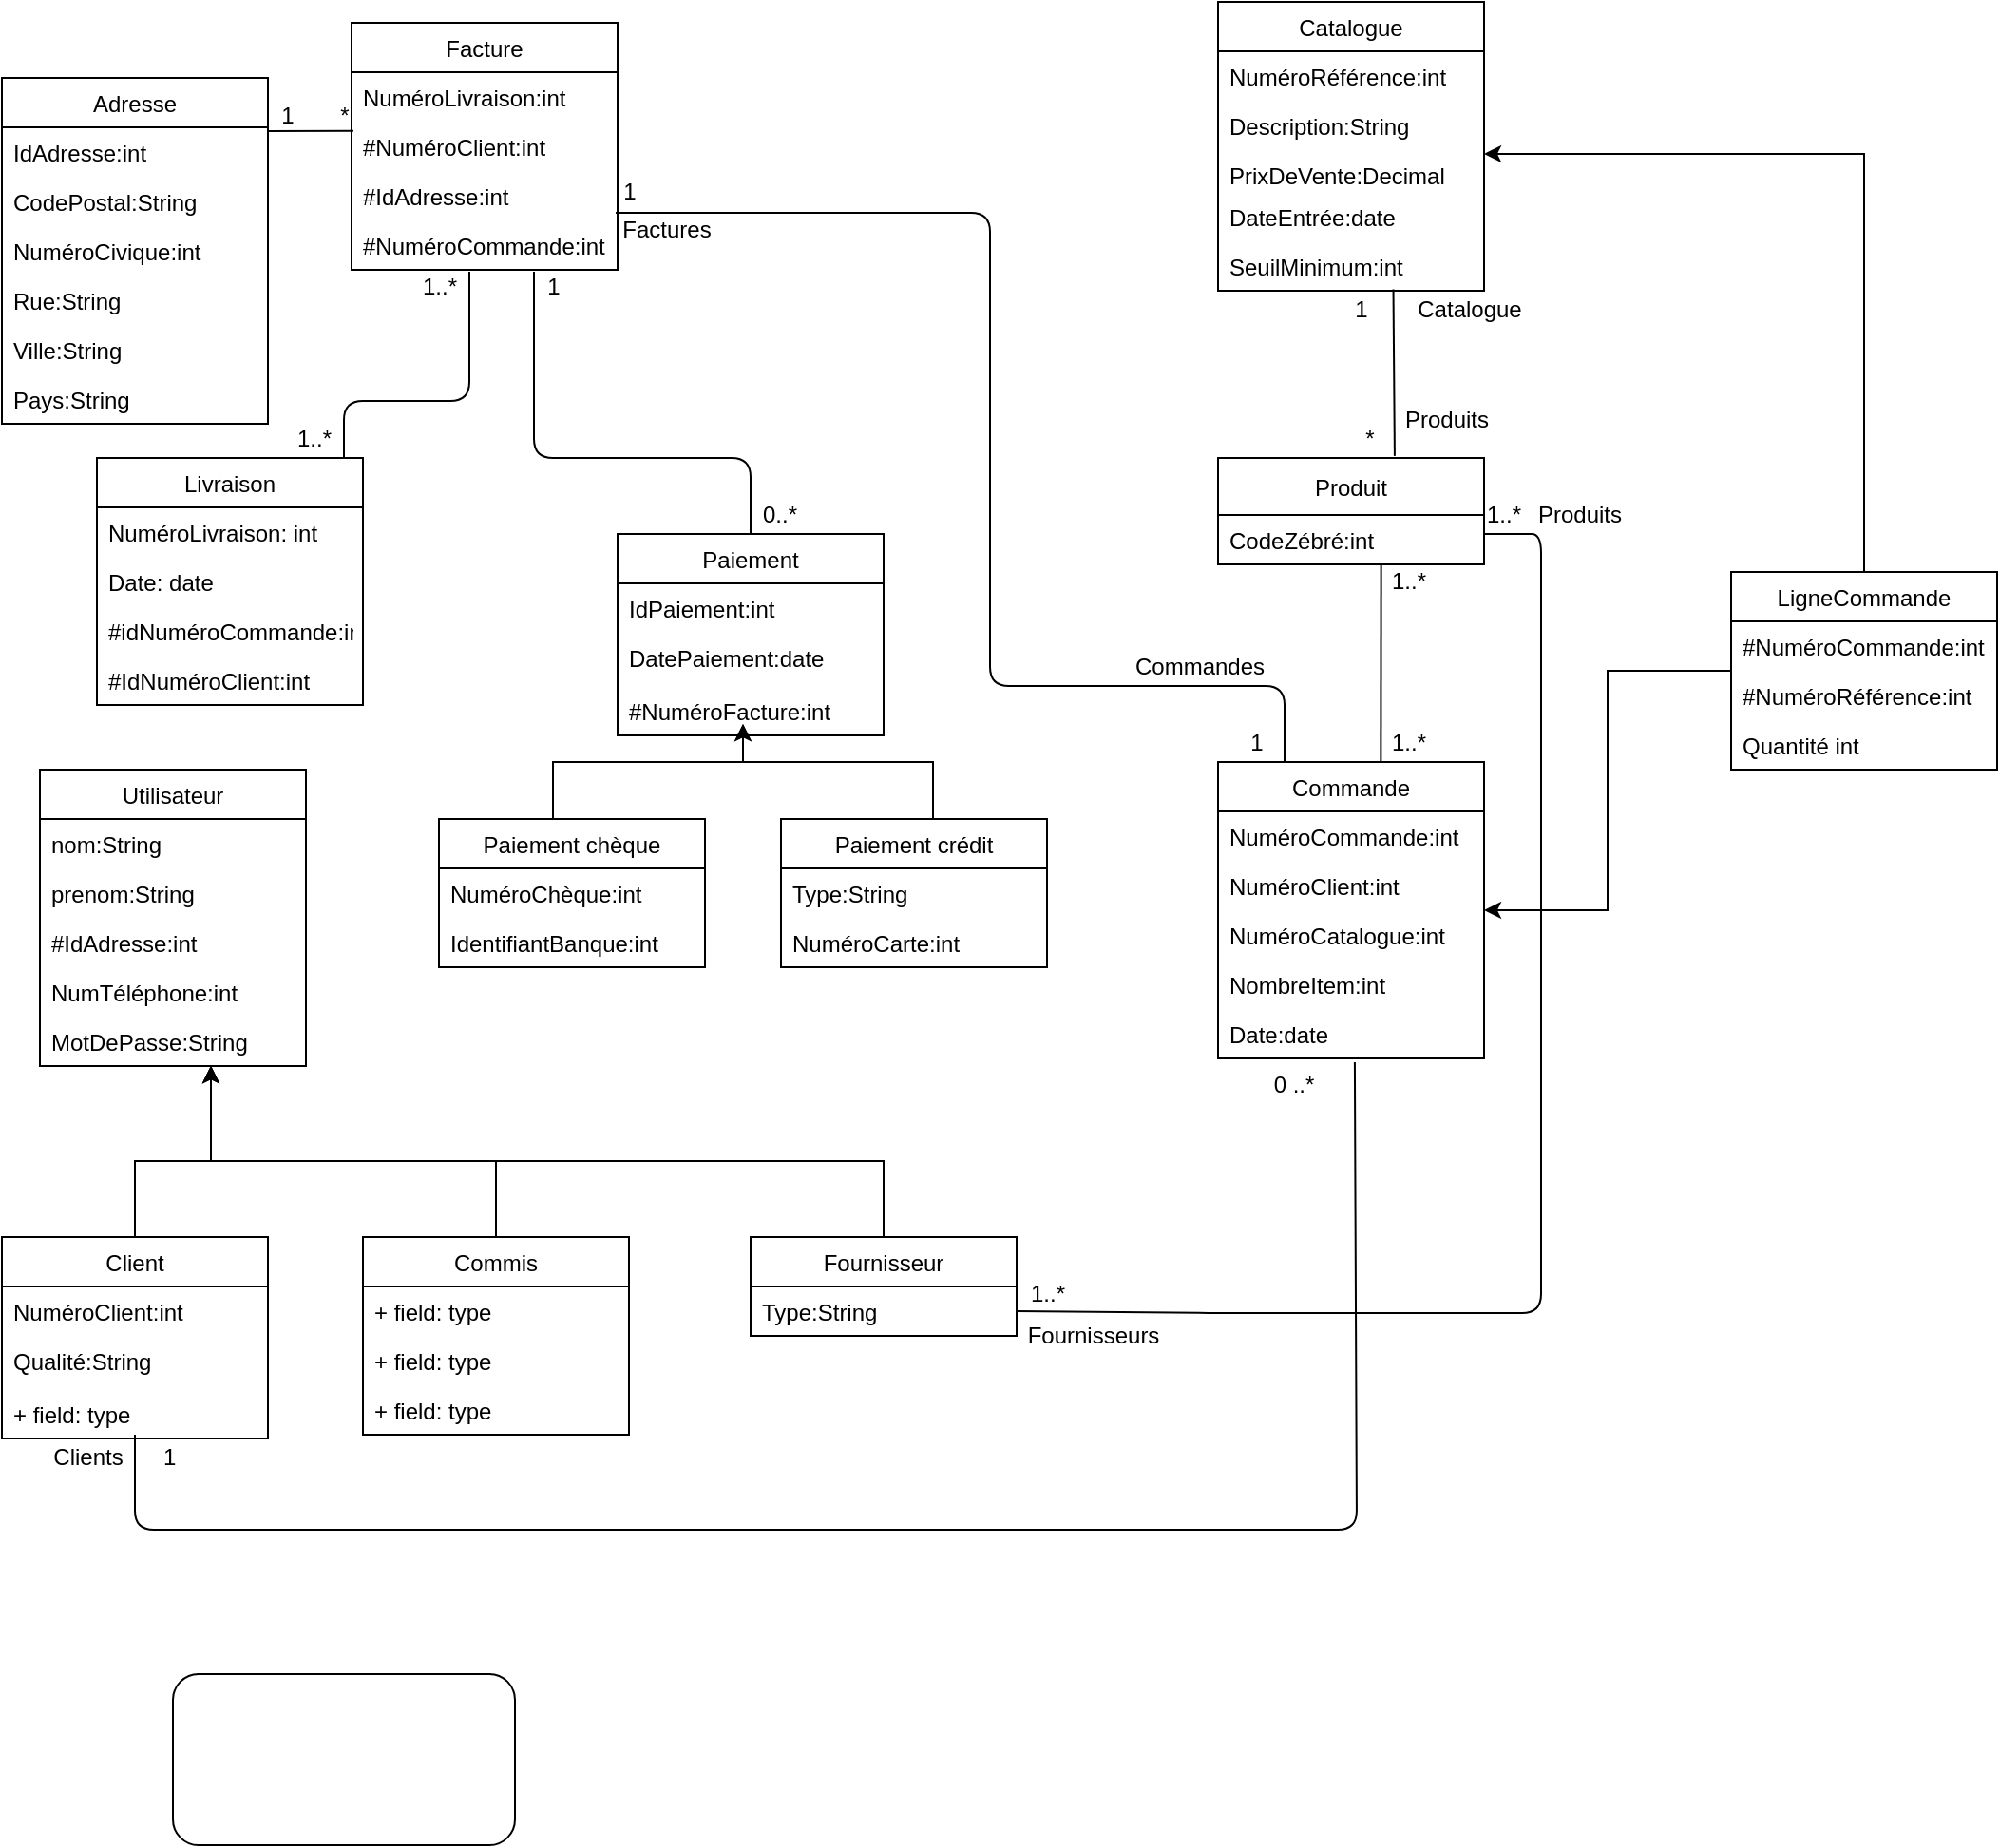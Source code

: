 <mxfile version="13.8.0" type="github">
  <diagram id="LghMKdmrHBqI3N-OzH8k" name="Page-1">
    <mxGraphModel dx="865" dy="1567" grid="1" gridSize="10" guides="1" tooltips="1" connect="1" arrows="1" fold="1" page="1" pageScale="1" pageWidth="827" pageHeight="1169" math="0" shadow="0">
      <root>
        <mxCell id="0" />
        <mxCell id="1" parent="0" />
        <mxCell id="ofwU16_Ynwj9aSMwzhrP-48" style="edgeStyle=orthogonalEdgeStyle;rounded=0;orthogonalLoop=1;jettySize=auto;html=1;" parent="1" source="ofwU16_Ynwj9aSMwzhrP-7" edge="1">
          <mxGeometry relative="1" as="geometry">
            <mxPoint x="130" y="400" as="targetPoint" />
            <Array as="points">
              <mxPoint x="90" y="450" />
              <mxPoint x="130" y="450" />
            </Array>
          </mxGeometry>
        </mxCell>
        <mxCell id="ofwU16_Ynwj9aSMwzhrP-7" value="Client" style="swimlane;fontStyle=0;childLayout=stackLayout;horizontal=1;startSize=26;fillColor=none;horizontalStack=0;resizeParent=1;resizeParentMax=0;resizeLast=0;collapsible=1;marginBottom=0;" parent="1" vertex="1">
          <mxGeometry x="20" y="490" width="140" height="106" as="geometry" />
        </mxCell>
        <mxCell id="ofwU16_Ynwj9aSMwzhrP-8" value="NuméroClient:int" style="text;strokeColor=none;fillColor=none;align=left;verticalAlign=top;spacingLeft=4;spacingRight=4;overflow=hidden;rotatable=0;points=[[0,0.5],[1,0.5]];portConstraint=eastwest;" parent="ofwU16_Ynwj9aSMwzhrP-7" vertex="1">
          <mxGeometry y="26" width="140" height="26" as="geometry" />
        </mxCell>
        <mxCell id="ofwU16_Ynwj9aSMwzhrP-9" value="Qualité:String" style="text;strokeColor=none;fillColor=none;align=left;verticalAlign=top;spacingLeft=4;spacingRight=4;overflow=hidden;rotatable=0;points=[[0,0.5],[1,0.5]];portConstraint=eastwest;" parent="ofwU16_Ynwj9aSMwzhrP-7" vertex="1">
          <mxGeometry y="52" width="140" height="28" as="geometry" />
        </mxCell>
        <mxCell id="ofwU16_Ynwj9aSMwzhrP-10" value="+ field: type" style="text;strokeColor=none;fillColor=none;align=left;verticalAlign=top;spacingLeft=4;spacingRight=4;overflow=hidden;rotatable=0;points=[[0,0.5],[1,0.5]];portConstraint=eastwest;" parent="ofwU16_Ynwj9aSMwzhrP-7" vertex="1">
          <mxGeometry y="80" width="140" height="26" as="geometry" />
        </mxCell>
        <mxCell id="ofwU16_Ynwj9aSMwzhrP-49" style="edgeStyle=orthogonalEdgeStyle;rounded=0;orthogonalLoop=1;jettySize=auto;html=1;" parent="1" edge="1">
          <mxGeometry relative="1" as="geometry">
            <mxPoint x="130" y="400" as="targetPoint" />
            <mxPoint x="300" y="450" as="sourcePoint" />
            <Array as="points">
              <mxPoint x="300" y="450" />
              <mxPoint x="130" y="450" />
            </Array>
          </mxGeometry>
        </mxCell>
        <mxCell id="ofwU16_Ynwj9aSMwzhrP-50" style="edgeStyle=orthogonalEdgeStyle;rounded=0;orthogonalLoop=1;jettySize=auto;html=1;" parent="1" source="ofwU16_Ynwj9aSMwzhrP-44" edge="1">
          <mxGeometry relative="1" as="geometry">
            <mxPoint x="130" y="400" as="targetPoint" />
            <Array as="points">
              <mxPoint x="484" y="450" />
              <mxPoint x="130" y="450" />
            </Array>
          </mxGeometry>
        </mxCell>
        <mxCell id="ofwU16_Ynwj9aSMwzhrP-15" value="Commande" style="swimlane;fontStyle=0;childLayout=stackLayout;horizontal=1;startSize=26;fillColor=none;horizontalStack=0;resizeParent=1;resizeParentMax=0;resizeLast=0;collapsible=1;marginBottom=0;" parent="1" vertex="1">
          <mxGeometry x="660" y="240" width="140" height="156" as="geometry">
            <mxRectangle x="660" y="240" width="90" height="26" as="alternateBounds" />
          </mxGeometry>
        </mxCell>
        <mxCell id="ofwU16_Ynwj9aSMwzhrP-17" value="NuméroCommande:int" style="text;strokeColor=none;fillColor=none;align=left;verticalAlign=top;spacingLeft=4;spacingRight=4;overflow=hidden;rotatable=0;points=[[0,0.5],[1,0.5]];portConstraint=eastwest;" parent="ofwU16_Ynwj9aSMwzhrP-15" vertex="1">
          <mxGeometry y="26" width="140" height="26" as="geometry" />
        </mxCell>
        <mxCell id="ofwU16_Ynwj9aSMwzhrP-16" value="NuméroClient:int" style="text;strokeColor=none;fillColor=none;align=left;verticalAlign=top;spacingLeft=4;spacingRight=4;overflow=hidden;rotatable=0;points=[[0,0.5],[1,0.5]];portConstraint=eastwest;" parent="ofwU16_Ynwj9aSMwzhrP-15" vertex="1">
          <mxGeometry y="52" width="140" height="26" as="geometry" />
        </mxCell>
        <mxCell id="ofwU16_Ynwj9aSMwzhrP-18" value="NuméroCatalogue:int" style="text;strokeColor=none;fillColor=none;align=left;verticalAlign=top;spacingLeft=4;spacingRight=4;overflow=hidden;rotatable=0;points=[[0,0.5],[1,0.5]];portConstraint=eastwest;" parent="ofwU16_Ynwj9aSMwzhrP-15" vertex="1">
          <mxGeometry y="78" width="140" height="26" as="geometry" />
        </mxCell>
        <mxCell id="Gr1agtvY7iYHn9DsY6er-18" value="NombreItem:int" style="text;strokeColor=none;fillColor=none;align=left;verticalAlign=top;spacingLeft=4;spacingRight=4;overflow=hidden;rotatable=0;points=[[0,0.5],[1,0.5]];portConstraint=eastwest;" parent="ofwU16_Ynwj9aSMwzhrP-15" vertex="1">
          <mxGeometry y="104" width="140" height="26" as="geometry" />
        </mxCell>
        <mxCell id="Gr1agtvY7iYHn9DsY6er-20" value="Date:date" style="text;strokeColor=none;fillColor=none;align=left;verticalAlign=top;spacingLeft=4;spacingRight=4;overflow=hidden;rotatable=0;points=[[0,0.5],[1,0.5]];portConstraint=eastwest;" parent="ofwU16_Ynwj9aSMwzhrP-15" vertex="1">
          <mxGeometry y="130" width="140" height="26" as="geometry" />
        </mxCell>
        <mxCell id="ofwU16_Ynwj9aSMwzhrP-64" value="Paiement" style="swimlane;fontStyle=0;childLayout=stackLayout;horizontal=1;startSize=26;fillColor=none;horizontalStack=0;resizeParent=1;resizeParentMax=0;resizeLast=0;collapsible=1;marginBottom=0;" parent="1" vertex="1">
          <mxGeometry x="344" y="120" width="140" height="106" as="geometry" />
        </mxCell>
        <mxCell id="ofwU16_Ynwj9aSMwzhrP-66" value="IdPaiement:int" style="text;strokeColor=none;fillColor=none;align=left;verticalAlign=top;spacingLeft=4;spacingRight=4;overflow=hidden;rotatable=0;points=[[0,0.5],[1,0.5]];portConstraint=eastwest;" parent="ofwU16_Ynwj9aSMwzhrP-64" vertex="1">
          <mxGeometry y="26" width="140" height="26" as="geometry" />
        </mxCell>
        <mxCell id="ofwU16_Ynwj9aSMwzhrP-65" value="DatePaiement:date" style="text;strokeColor=none;fillColor=none;align=left;verticalAlign=top;spacingLeft=4;spacingRight=4;overflow=hidden;rotatable=0;points=[[0,0.5],[1,0.5]];portConstraint=eastwest;" parent="ofwU16_Ynwj9aSMwzhrP-64" vertex="1">
          <mxGeometry y="52" width="140" height="28" as="geometry" />
        </mxCell>
        <mxCell id="ofwU16_Ynwj9aSMwzhrP-67" value="#NuméroFacture:int" style="text;strokeColor=none;fillColor=none;align=left;verticalAlign=top;spacingLeft=4;spacingRight=4;overflow=hidden;rotatable=0;points=[[0,0.5],[1,0.5]];portConstraint=eastwest;" parent="ofwU16_Ynwj9aSMwzhrP-64" vertex="1">
          <mxGeometry y="80" width="140" height="26" as="geometry" />
        </mxCell>
        <mxCell id="ofwU16_Ynwj9aSMwzhrP-106" style="edgeStyle=orthogonalEdgeStyle;rounded=0;orthogonalLoop=1;jettySize=auto;html=1;" parent="1" source="ofwU16_Ynwj9aSMwzhrP-101" edge="1">
          <mxGeometry relative="1" as="geometry">
            <mxPoint x="410" y="220.0" as="targetPoint" />
            <Array as="points">
              <mxPoint x="510" y="240" />
              <mxPoint x="410" y="240" />
            </Array>
          </mxGeometry>
        </mxCell>
        <mxCell id="ofwU16_Ynwj9aSMwzhrP-101" value="Paiement crédit" style="swimlane;fontStyle=0;childLayout=stackLayout;horizontal=1;startSize=26;fillColor=none;horizontalStack=0;resizeParent=1;resizeParentMax=0;resizeLast=0;collapsible=1;marginBottom=0;" parent="1" vertex="1">
          <mxGeometry x="430" y="270" width="140" height="78" as="geometry" />
        </mxCell>
        <mxCell id="ofwU16_Ynwj9aSMwzhrP-102" value="Type:String" style="text;strokeColor=none;fillColor=none;align=left;verticalAlign=top;spacingLeft=4;spacingRight=4;overflow=hidden;rotatable=0;points=[[0,0.5],[1,0.5]];portConstraint=eastwest;" parent="ofwU16_Ynwj9aSMwzhrP-101" vertex="1">
          <mxGeometry y="26" width="140" height="26" as="geometry" />
        </mxCell>
        <mxCell id="ofwU16_Ynwj9aSMwzhrP-103" value="NuméroCarte:int" style="text;strokeColor=none;fillColor=none;align=left;verticalAlign=top;spacingLeft=4;spacingRight=4;overflow=hidden;rotatable=0;points=[[0,0.5],[1,0.5]];portConstraint=eastwest;" parent="ofwU16_Ynwj9aSMwzhrP-101" vertex="1">
          <mxGeometry y="52" width="140" height="26" as="geometry" />
        </mxCell>
        <mxCell id="ofwU16_Ynwj9aSMwzhrP-105" style="edgeStyle=orthogonalEdgeStyle;rounded=0;orthogonalLoop=1;jettySize=auto;html=1;" parent="1" source="ofwU16_Ynwj9aSMwzhrP-97" edge="1">
          <mxGeometry relative="1" as="geometry">
            <mxPoint x="410" y="220" as="targetPoint" />
            <Array as="points">
              <mxPoint x="310" y="240" />
              <mxPoint x="410" y="240" />
            </Array>
          </mxGeometry>
        </mxCell>
        <mxCell id="ofwU16_Ynwj9aSMwzhrP-97" value="Paiement chèque" style="swimlane;fontStyle=0;childLayout=stackLayout;horizontal=1;startSize=26;fillColor=none;horizontalStack=0;resizeParent=1;resizeParentMax=0;resizeLast=0;collapsible=1;marginBottom=0;" parent="1" vertex="1">
          <mxGeometry x="250" y="270" width="140" height="78" as="geometry" />
        </mxCell>
        <mxCell id="ofwU16_Ynwj9aSMwzhrP-98" value="NuméroChèque:int" style="text;strokeColor=none;fillColor=none;align=left;verticalAlign=top;spacingLeft=4;spacingRight=4;overflow=hidden;rotatable=0;points=[[0,0.5],[1,0.5]];portConstraint=eastwest;" parent="ofwU16_Ynwj9aSMwzhrP-97" vertex="1">
          <mxGeometry y="26" width="140" height="26" as="geometry" />
        </mxCell>
        <mxCell id="ofwU16_Ynwj9aSMwzhrP-99" value="IdentifiantBanque:int" style="text;strokeColor=none;fillColor=none;align=left;verticalAlign=top;spacingLeft=4;spacingRight=4;overflow=hidden;rotatable=0;points=[[0,0.5],[1,0.5]];portConstraint=eastwest;" parent="ofwU16_Ynwj9aSMwzhrP-97" vertex="1">
          <mxGeometry y="52" width="140" height="26" as="geometry" />
        </mxCell>
        <mxCell id="ofwU16_Ynwj9aSMwzhrP-56" value="Produit" style="swimlane;fontStyle=0;childLayout=stackLayout;horizontal=1;startSize=30;fillColor=none;horizontalStack=0;resizeParent=1;resizeParentMax=0;resizeLast=0;collapsible=1;marginBottom=0;" parent="1" vertex="1">
          <mxGeometry x="660" y="80" width="140" height="56" as="geometry" />
        </mxCell>
        <mxCell id="ofwU16_Ynwj9aSMwzhrP-57" value="CodeZébré:int" style="text;strokeColor=none;fillColor=none;align=left;verticalAlign=top;spacingLeft=4;spacingRight=4;overflow=hidden;rotatable=0;points=[[0,0.5],[1,0.5]];portConstraint=eastwest;" parent="ofwU16_Ynwj9aSMwzhrP-56" vertex="1">
          <mxGeometry y="30" width="140" height="26" as="geometry" />
        </mxCell>
        <mxCell id="ofwU16_Ynwj9aSMwzhrP-117" style="edgeStyle=orthogonalEdgeStyle;rounded=0;orthogonalLoop=1;jettySize=auto;html=1;" parent="1" source="ofwU16_Ynwj9aSMwzhrP-113" edge="1">
          <mxGeometry relative="1" as="geometry">
            <mxPoint x="130" y="400" as="targetPoint" />
            <Array as="points">
              <mxPoint x="280" y="450" />
              <mxPoint x="130" y="450" />
            </Array>
          </mxGeometry>
        </mxCell>
        <mxCell id="ofwU16_Ynwj9aSMwzhrP-113" value="Commis" style="swimlane;fontStyle=0;childLayout=stackLayout;horizontal=1;startSize=26;fillColor=none;horizontalStack=0;resizeParent=1;resizeParentMax=0;resizeLast=0;collapsible=1;marginBottom=0;" parent="1" vertex="1">
          <mxGeometry x="210" y="490" width="140" height="104" as="geometry" />
        </mxCell>
        <mxCell id="ofwU16_Ynwj9aSMwzhrP-114" value="+ field: type" style="text;strokeColor=none;fillColor=none;align=left;verticalAlign=top;spacingLeft=4;spacingRight=4;overflow=hidden;rotatable=0;points=[[0,0.5],[1,0.5]];portConstraint=eastwest;" parent="ofwU16_Ynwj9aSMwzhrP-113" vertex="1">
          <mxGeometry y="26" width="140" height="26" as="geometry" />
        </mxCell>
        <mxCell id="ofwU16_Ynwj9aSMwzhrP-115" value="+ field: type" style="text;strokeColor=none;fillColor=none;align=left;verticalAlign=top;spacingLeft=4;spacingRight=4;overflow=hidden;rotatable=0;points=[[0,0.5],[1,0.5]];portConstraint=eastwest;" parent="ofwU16_Ynwj9aSMwzhrP-113" vertex="1">
          <mxGeometry y="52" width="140" height="26" as="geometry" />
        </mxCell>
        <mxCell id="ofwU16_Ynwj9aSMwzhrP-116" value="+ field: type" style="text;strokeColor=none;fillColor=none;align=left;verticalAlign=top;spacingLeft=4;spacingRight=4;overflow=hidden;rotatable=0;points=[[0,0.5],[1,0.5]];portConstraint=eastwest;" parent="ofwU16_Ynwj9aSMwzhrP-113" vertex="1">
          <mxGeometry y="78" width="140" height="26" as="geometry" />
        </mxCell>
        <mxCell id="ofwU16_Ynwj9aSMwzhrP-44" value="Fournisseur" style="swimlane;fontStyle=0;childLayout=stackLayout;horizontal=1;startSize=26;fillColor=none;horizontalStack=0;resizeParent=1;resizeParentMax=0;resizeLast=0;collapsible=1;marginBottom=0;" parent="1" vertex="1">
          <mxGeometry x="414" y="490" width="140" height="52" as="geometry" />
        </mxCell>
        <mxCell id="ofwU16_Ynwj9aSMwzhrP-45" value="Type:String" style="text;strokeColor=none;fillColor=none;align=left;verticalAlign=top;spacingLeft=4;spacingRight=4;overflow=hidden;rotatable=0;points=[[0,0.5],[1,0.5]];portConstraint=eastwest;" parent="ofwU16_Ynwj9aSMwzhrP-44" vertex="1">
          <mxGeometry y="26" width="140" height="26" as="geometry" />
        </mxCell>
        <mxCell id="rAI75n9Z4h5dTgj64wWs-2" value="" style="endArrow=none;html=1;exitX=0.514;exitY=1.077;exitDx=0;exitDy=0;exitPerimeter=0;" parent="1" source="Gr1agtvY7iYHn9DsY6er-20" edge="1">
          <mxGeometry width="50" height="50" relative="1" as="geometry">
            <mxPoint x="733" y="420" as="sourcePoint" />
            <mxPoint x="90" y="594" as="targetPoint" />
            <Array as="points">
              <mxPoint x="733" y="644" />
              <mxPoint x="410" y="644" />
              <mxPoint x="90" y="644" />
            </Array>
          </mxGeometry>
        </mxCell>
        <mxCell id="rAI75n9Z4h5dTgj64wWs-3" value="" style="endArrow=none;html=1;entryX=0.5;entryY=0;entryDx=0;entryDy=0;" parent="1" target="ofwU16_Ynwj9aSMwzhrP-64" edge="1">
          <mxGeometry width="50" height="50" relative="1" as="geometry">
            <mxPoint x="300" y="-18" as="sourcePoint" />
            <mxPoint x="440" y="190" as="targetPoint" />
            <Array as="points">
              <mxPoint x="300" />
              <mxPoint x="300" y="80" />
              <mxPoint x="414" y="80" />
            </Array>
          </mxGeometry>
        </mxCell>
        <mxCell id="Gr1agtvY7iYHn9DsY6er-11" value="" style="endArrow=none;html=1;" parent="1" edge="1">
          <mxGeometry width="50" height="50" relative="1" as="geometry">
            <mxPoint x="200" y="80" as="sourcePoint" />
            <mxPoint x="266" y="-18" as="targetPoint" />
            <Array as="points">
              <mxPoint x="200" y="50" />
              <mxPoint x="266" y="50" />
            </Array>
          </mxGeometry>
        </mxCell>
        <mxCell id="Gr1agtvY7iYHn9DsY6er-12" value="" style="endArrow=none;html=1;entryX=0.007;entryY=0.187;entryDx=0;entryDy=0;exitX=1.001;exitY=0.154;exitDx=0;exitDy=0;exitPerimeter=0;entryPerimeter=0;" parent="1" source="Gr1agtvY7iYHn9DsY6er-5" target="ofwU16_Ynwj9aSMwzhrP-78" edge="1">
          <mxGeometry width="50" height="50" relative="1" as="geometry">
            <mxPoint x="370" y="120" as="sourcePoint" />
            <mxPoint x="420" y="70" as="targetPoint" />
            <Array as="points" />
          </mxGeometry>
        </mxCell>
        <mxCell id="Gr1agtvY7iYHn9DsY6er-13" value="" style="endArrow=none;html=1;entryX=0.25;entryY=0;entryDx=0;entryDy=0;exitX=0.993;exitY=0.846;exitDx=0;exitDy=0;exitPerimeter=0;" parent="1" target="ofwU16_Ynwj9aSMwzhrP-15" edge="1">
          <mxGeometry width="50" height="50" relative="1" as="geometry">
            <mxPoint x="343.02" y="-49.004" as="sourcePoint" />
            <mxPoint x="510" y="140" as="targetPoint" />
            <Array as="points">
              <mxPoint x="450" y="-49" />
              <mxPoint x="440" y="-49" />
              <mxPoint x="540" y="-49" />
              <mxPoint x="540" y="80" />
              <mxPoint x="540" y="200" />
              <mxPoint x="695" y="200" />
            </Array>
          </mxGeometry>
        </mxCell>
        <mxCell id="ofwU16_Ynwj9aSMwzhrP-68" value="Catalogue" style="swimlane;fontStyle=0;childLayout=stackLayout;horizontal=1;startSize=26;fillColor=none;horizontalStack=0;resizeParent=1;resizeParentMax=0;resizeLast=0;collapsible=1;marginBottom=0;" parent="1" vertex="1">
          <mxGeometry x="660" y="-160" width="140" height="152" as="geometry" />
        </mxCell>
        <mxCell id="ofwU16_Ynwj9aSMwzhrP-69" value="NuméroRéférence:int" style="text;strokeColor=none;fillColor=none;align=left;verticalAlign=top;spacingLeft=4;spacingRight=4;overflow=hidden;rotatable=0;points=[[0,0.5],[1,0.5]];portConstraint=eastwest;" parent="ofwU16_Ynwj9aSMwzhrP-68" vertex="1">
          <mxGeometry y="26" width="140" height="26" as="geometry" />
        </mxCell>
        <mxCell id="ofwU16_Ynwj9aSMwzhrP-70" value="Description:String" style="text;strokeColor=none;fillColor=none;align=left;verticalAlign=top;spacingLeft=4;spacingRight=4;overflow=hidden;rotatable=0;points=[[0,0.5],[1,0.5]];portConstraint=eastwest;" parent="ofwU16_Ynwj9aSMwzhrP-68" vertex="1">
          <mxGeometry y="52" width="140" height="26" as="geometry" />
        </mxCell>
        <mxCell id="ofwU16_Ynwj9aSMwzhrP-71" value="PrixDeVente:Decimal" style="text;strokeColor=none;fillColor=none;align=left;verticalAlign=top;spacingLeft=4;spacingRight=4;overflow=hidden;rotatable=0;points=[[0,0.5],[1,0.5]];portConstraint=eastwest;" parent="ofwU16_Ynwj9aSMwzhrP-68" vertex="1">
          <mxGeometry y="78" width="140" height="22" as="geometry" />
        </mxCell>
        <mxCell id="Gr1agtvY7iYHn9DsY6er-14" value="DateEntrée:date" style="text;strokeColor=none;fillColor=none;align=left;verticalAlign=top;spacingLeft=4;spacingRight=4;overflow=hidden;rotatable=0;points=[[0,0.5],[1,0.5]];portConstraint=eastwest;" parent="ofwU16_Ynwj9aSMwzhrP-68" vertex="1">
          <mxGeometry y="100" width="140" height="26" as="geometry" />
        </mxCell>
        <mxCell id="Gr1agtvY7iYHn9DsY6er-15" value="SeuilMinimum:int" style="text;strokeColor=none;fillColor=none;align=left;verticalAlign=top;spacingLeft=4;spacingRight=4;overflow=hidden;rotatable=0;points=[[0,0.5],[1,0.5]];portConstraint=eastwest;" parent="ofwU16_Ynwj9aSMwzhrP-68" vertex="1">
          <mxGeometry y="126" width="140" height="26" as="geometry" />
        </mxCell>
        <mxCell id="ofwU16_Ynwj9aSMwzhrP-2" value="Utilisateur" style="swimlane;fontStyle=0;childLayout=stackLayout;horizontal=1;startSize=26;fillColor=none;horizontalStack=0;resizeParent=1;resizeParentMax=0;resizeLast=0;collapsible=1;marginBottom=0;" parent="1" vertex="1">
          <mxGeometry x="40" y="244" width="140" height="156" as="geometry" />
        </mxCell>
        <mxCell id="ofwU16_Ynwj9aSMwzhrP-3" value="nom:String" style="text;strokeColor=none;fillColor=none;align=left;verticalAlign=top;spacingLeft=4;spacingRight=4;overflow=hidden;rotatable=0;points=[[0,0.5],[1,0.5]];portConstraint=eastwest;" parent="ofwU16_Ynwj9aSMwzhrP-2" vertex="1">
          <mxGeometry y="26" width="140" height="26" as="geometry" />
        </mxCell>
        <mxCell id="ofwU16_Ynwj9aSMwzhrP-4" value="prenom:String" style="text;strokeColor=none;fillColor=none;align=left;verticalAlign=top;spacingLeft=4;spacingRight=4;overflow=hidden;rotatable=0;points=[[0,0.5],[1,0.5]];portConstraint=eastwest;" parent="ofwU16_Ynwj9aSMwzhrP-2" vertex="1">
          <mxGeometry y="52" width="140" height="26" as="geometry" />
        </mxCell>
        <mxCell id="ofwU16_Ynwj9aSMwzhrP-5" value="#IdAdresse:int" style="text;strokeColor=none;fillColor=none;align=left;verticalAlign=top;spacingLeft=4;spacingRight=4;overflow=hidden;rotatable=0;points=[[0,0.5],[1,0.5]];portConstraint=eastwest;" parent="ofwU16_Ynwj9aSMwzhrP-2" vertex="1">
          <mxGeometry y="78" width="140" height="26" as="geometry" />
        </mxCell>
        <mxCell id="Gr1agtvY7iYHn9DsY6er-16" value="NumTéléphone:int" style="text;strokeColor=none;fillColor=none;align=left;verticalAlign=top;spacingLeft=4;spacingRight=4;overflow=hidden;rotatable=0;points=[[0,0.5],[1,0.5]];portConstraint=eastwest;" parent="ofwU16_Ynwj9aSMwzhrP-2" vertex="1">
          <mxGeometry y="104" width="140" height="26" as="geometry" />
        </mxCell>
        <mxCell id="Gr1agtvY7iYHn9DsY6er-17" value="MotDePasse:String" style="text;strokeColor=none;fillColor=none;align=left;verticalAlign=top;spacingLeft=4;spacingRight=4;overflow=hidden;rotatable=0;points=[[0,0.5],[1,0.5]];portConstraint=eastwest;" parent="ofwU16_Ynwj9aSMwzhrP-2" vertex="1">
          <mxGeometry y="130" width="140" height="26" as="geometry" />
        </mxCell>
        <mxCell id="Gr1agtvY7iYHn9DsY6er-21" value="" style="endArrow=none;html=1;exitX=0.664;exitY=-0.019;exitDx=0;exitDy=0;exitPerimeter=0;entryX=0.659;entryY=0.969;entryDx=0;entryDy=0;entryPerimeter=0;" parent="1" source="ofwU16_Ynwj9aSMwzhrP-56" target="Gr1agtvY7iYHn9DsY6er-15" edge="1">
          <mxGeometry width="50" height="50" relative="1" as="geometry">
            <mxPoint x="480" y="140" as="sourcePoint" />
            <mxPoint x="754" y="-9" as="targetPoint" />
          </mxGeometry>
        </mxCell>
        <mxCell id="ofwU16_Ynwj9aSMwzhrP-76" value="Facture" style="swimlane;fontStyle=0;childLayout=stackLayout;horizontal=1;startSize=26;fillColor=none;horizontalStack=0;resizeParent=1;resizeParentMax=0;resizeLast=0;collapsible=1;marginBottom=0;" parent="1" vertex="1">
          <mxGeometry x="204" y="-149" width="140" height="130" as="geometry" />
        </mxCell>
        <mxCell id="ofwU16_Ynwj9aSMwzhrP-77" value="NuméroLivraison:int" style="text;strokeColor=none;fillColor=none;align=left;verticalAlign=top;spacingLeft=4;spacingRight=4;overflow=hidden;rotatable=0;points=[[0,0.5],[1,0.5]];portConstraint=eastwest;" parent="ofwU16_Ynwj9aSMwzhrP-76" vertex="1">
          <mxGeometry y="26" width="140" height="26" as="geometry" />
        </mxCell>
        <mxCell id="ofwU16_Ynwj9aSMwzhrP-78" value="#NuméroClient:int" style="text;strokeColor=none;fillColor=none;align=left;verticalAlign=top;spacingLeft=4;spacingRight=4;overflow=hidden;rotatable=0;points=[[0,0.5],[1,0.5]];portConstraint=eastwest;" parent="ofwU16_Ynwj9aSMwzhrP-76" vertex="1">
          <mxGeometry y="52" width="140" height="26" as="geometry" />
        </mxCell>
        <mxCell id="Gr1agtvY7iYHn9DsY6er-22" value="#IdAdresse:int" style="text;strokeColor=none;fillColor=none;align=left;verticalAlign=top;spacingLeft=4;spacingRight=4;overflow=hidden;rotatable=0;points=[[0,0.5],[1,0.5]];portConstraint=eastwest;" parent="ofwU16_Ynwj9aSMwzhrP-76" vertex="1">
          <mxGeometry y="78" width="140" height="26" as="geometry" />
        </mxCell>
        <mxCell id="Gr1agtvY7iYHn9DsY6er-30" value="#NuméroCommande:int" style="text;strokeColor=none;fillColor=none;align=left;verticalAlign=top;spacingLeft=4;spacingRight=4;overflow=hidden;rotatable=0;points=[[0,0.5],[1,0.5]];portConstraint=eastwest;" parent="ofwU16_Ynwj9aSMwzhrP-76" vertex="1">
          <mxGeometry y="104" width="140" height="26" as="geometry" />
        </mxCell>
        <mxCell id="ofwU16_Ynwj9aSMwzhrP-60" value="Livraison" style="swimlane;fontStyle=0;childLayout=stackLayout;horizontal=1;startSize=26;fillColor=none;horizontalStack=0;resizeParent=1;resizeParentMax=0;resizeLast=0;collapsible=1;marginBottom=0;" parent="1" vertex="1">
          <mxGeometry x="70" y="80" width="140" height="130" as="geometry" />
        </mxCell>
        <mxCell id="ofwU16_Ynwj9aSMwzhrP-61" value="NuméroLivraison: int" style="text;strokeColor=none;fillColor=none;align=left;verticalAlign=top;spacingLeft=4;spacingRight=4;overflow=hidden;rotatable=0;points=[[0,0.5],[1,0.5]];portConstraint=eastwest;" parent="ofwU16_Ynwj9aSMwzhrP-60" vertex="1">
          <mxGeometry y="26" width="140" height="26" as="geometry" />
        </mxCell>
        <mxCell id="ofwU16_Ynwj9aSMwzhrP-62" value="Date: date" style="text;strokeColor=none;fillColor=none;align=left;verticalAlign=top;spacingLeft=4;spacingRight=4;overflow=hidden;rotatable=0;points=[[0,0.5],[1,0.5]];portConstraint=eastwest;" parent="ofwU16_Ynwj9aSMwzhrP-60" vertex="1">
          <mxGeometry y="52" width="140" height="26" as="geometry" />
        </mxCell>
        <mxCell id="Gr1agtvY7iYHn9DsY6er-23" value="#idNuméroCommande:int" style="text;strokeColor=none;fillColor=none;align=left;verticalAlign=top;spacingLeft=4;spacingRight=4;overflow=hidden;rotatable=0;points=[[0,0.5],[1,0.5]];portConstraint=eastwest;" parent="ofwU16_Ynwj9aSMwzhrP-60" vertex="1">
          <mxGeometry y="78" width="140" height="26" as="geometry" />
        </mxCell>
        <mxCell id="ofwU16_Ynwj9aSMwzhrP-63" value="#IdNuméroClient:int" style="text;strokeColor=none;fillColor=none;align=left;verticalAlign=top;spacingLeft=4;spacingRight=4;overflow=hidden;rotatable=0;points=[[0,0.5],[1,0.5]];portConstraint=eastwest;" parent="ofwU16_Ynwj9aSMwzhrP-60" vertex="1">
          <mxGeometry y="104" width="140" height="26" as="geometry" />
        </mxCell>
        <mxCell id="Gr1agtvY7iYHn9DsY6er-5" value="Adresse" style="swimlane;fontStyle=0;childLayout=stackLayout;horizontal=1;startSize=26;fillColor=none;horizontalStack=0;resizeParent=1;resizeParentMax=0;resizeLast=0;collapsible=1;marginBottom=0;" parent="1" vertex="1">
          <mxGeometry x="20" y="-120" width="140" height="182" as="geometry" />
        </mxCell>
        <mxCell id="Gr1agtvY7iYHn9DsY6er-6" value="IdAdresse:int" style="text;strokeColor=none;fillColor=none;align=left;verticalAlign=top;spacingLeft=4;spacingRight=4;overflow=hidden;rotatable=0;points=[[0,0.5],[1,0.5]];portConstraint=eastwest;" parent="Gr1agtvY7iYHn9DsY6er-5" vertex="1">
          <mxGeometry y="26" width="140" height="26" as="geometry" />
        </mxCell>
        <mxCell id="Gr1agtvY7iYHn9DsY6er-7" value="CodePostal:String" style="text;strokeColor=none;fillColor=none;align=left;verticalAlign=top;spacingLeft=4;spacingRight=4;overflow=hidden;rotatable=0;points=[[0,0.5],[1,0.5]];portConstraint=eastwest;" parent="Gr1agtvY7iYHn9DsY6er-5" vertex="1">
          <mxGeometry y="52" width="140" height="26" as="geometry" />
        </mxCell>
        <mxCell id="Gr1agtvY7iYHn9DsY6er-8" value="NuméroCivique:int" style="text;strokeColor=none;fillColor=none;align=left;verticalAlign=top;spacingLeft=4;spacingRight=4;overflow=hidden;rotatable=0;points=[[0,0.5],[1,0.5]];portConstraint=eastwest;" parent="Gr1agtvY7iYHn9DsY6er-5" vertex="1">
          <mxGeometry y="78" width="140" height="26" as="geometry" />
        </mxCell>
        <mxCell id="Gr1agtvY7iYHn9DsY6er-24" value="Rue:String" style="text;strokeColor=none;fillColor=none;align=left;verticalAlign=top;spacingLeft=4;spacingRight=4;overflow=hidden;rotatable=0;points=[[0,0.5],[1,0.5]];portConstraint=eastwest;" parent="Gr1agtvY7iYHn9DsY6er-5" vertex="1">
          <mxGeometry y="104" width="140" height="26" as="geometry" />
        </mxCell>
        <mxCell id="Gr1agtvY7iYHn9DsY6er-27" value="Ville:String" style="text;strokeColor=none;fillColor=none;align=left;verticalAlign=top;spacingLeft=4;spacingRight=4;overflow=hidden;rotatable=0;points=[[0,0.5],[1,0.5]];portConstraint=eastwest;" parent="Gr1agtvY7iYHn9DsY6er-5" vertex="1">
          <mxGeometry y="130" width="140" height="26" as="geometry" />
        </mxCell>
        <mxCell id="Gr1agtvY7iYHn9DsY6er-28" value="Pays:String" style="text;strokeColor=none;fillColor=none;align=left;verticalAlign=top;spacingLeft=4;spacingRight=4;overflow=hidden;rotatable=0;points=[[0,0.5],[1,0.5]];portConstraint=eastwest;" parent="Gr1agtvY7iYHn9DsY6er-5" vertex="1">
          <mxGeometry y="156" width="140" height="26" as="geometry" />
        </mxCell>
        <mxCell id="Gr1agtvY7iYHn9DsY6er-29" value="" style="endArrow=none;html=1;exitX=1;exitY=0.5;exitDx=0;exitDy=0;" parent="1" source="ofwU16_Ynwj9aSMwzhrP-45" edge="1">
          <mxGeometry width="50" height="50" relative="1" as="geometry">
            <mxPoint x="530" y="400" as="sourcePoint" />
            <mxPoint x="800" y="120" as="targetPoint" />
            <Array as="points">
              <mxPoint x="660" y="530" />
              <mxPoint x="830" y="530" />
              <mxPoint x="830" y="120" />
              <mxPoint x="820" y="120" />
            </Array>
          </mxGeometry>
        </mxCell>
        <mxCell id="Gr1agtvY7iYHn9DsY6er-31" value="" style="endArrow=none;html=1;entryX=0.613;entryY=1.018;entryDx=0;entryDy=0;entryPerimeter=0;exitX=0.612;exitY=0.001;exitDx=0;exitDy=0;exitPerimeter=0;" parent="1" source="ofwU16_Ynwj9aSMwzhrP-15" target="ofwU16_Ynwj9aSMwzhrP-57" edge="1">
          <mxGeometry width="50" height="50" relative="1" as="geometry">
            <mxPoint x="746" y="237" as="sourcePoint" />
            <mxPoint x="746" y="140" as="targetPoint" />
          </mxGeometry>
        </mxCell>
        <mxCell id="Gr1agtvY7iYHn9DsY6er-40" value="1&amp;nbsp;" style="text;html=1;strokeColor=none;fillColor=none;align=center;verticalAlign=middle;whiteSpace=wrap;rounded=0;" parent="1" vertex="1">
          <mxGeometry x="90" y="596" width="40" height="20" as="geometry" />
        </mxCell>
        <mxCell id="Gr1agtvY7iYHn9DsY6er-43" value="0 ..*" style="text;html=1;strokeColor=none;fillColor=none;align=center;verticalAlign=middle;whiteSpace=wrap;rounded=0;" parent="1" vertex="1">
          <mxGeometry x="680" y="400" width="40" height="20" as="geometry" />
        </mxCell>
        <mxCell id="Gr1agtvY7iYHn9DsY6er-44" value="*" style="text;html=1;strokeColor=none;fillColor=none;align=center;verticalAlign=middle;whiteSpace=wrap;rounded=0;" parent="1" vertex="1">
          <mxGeometry x="720" y="60" width="40" height="20" as="geometry" />
        </mxCell>
        <mxCell id="Gr1agtvY7iYHn9DsY6er-45" value="1" style="text;html=1;align=center;verticalAlign=middle;resizable=0;points=[];autosize=1;" parent="1" vertex="1">
          <mxGeometry x="725" y="-8" width="20" height="20" as="geometry" />
        </mxCell>
        <mxCell id="Gr1agtvY7iYHn9DsY6er-47" value="1..*" style="text;html=1;align=center;verticalAlign=middle;resizable=0;points=[];autosize=1;" parent="1" vertex="1">
          <mxGeometry x="745" y="220" width="30" height="20" as="geometry" />
        </mxCell>
        <mxCell id="Gr1agtvY7iYHn9DsY6er-48" value="1..*" style="text;html=1;align=center;verticalAlign=middle;resizable=0;points=[];autosize=1;" parent="1" vertex="1">
          <mxGeometry x="745" y="135" width="30" height="20" as="geometry" />
        </mxCell>
        <mxCell id="Gr1agtvY7iYHn9DsY6er-49" value="*" style="text;html=1;align=center;verticalAlign=middle;resizable=0;points=[];autosize=1;" parent="1" vertex="1">
          <mxGeometry x="190" y="-110" width="20" height="20" as="geometry" />
        </mxCell>
        <mxCell id="Gr1agtvY7iYHn9DsY6er-50" value="1" style="text;html=1;align=center;verticalAlign=middle;resizable=0;points=[];autosize=1;" parent="1" vertex="1">
          <mxGeometry x="160" y="-110" width="20" height="20" as="geometry" />
        </mxCell>
        <mxCell id="Gr1agtvY7iYHn9DsY6er-51" value="1" style="text;html=1;align=center;verticalAlign=middle;resizable=0;points=[];autosize=1;" parent="1" vertex="1">
          <mxGeometry x="300" y="-20" width="20" height="20" as="geometry" />
        </mxCell>
        <mxCell id="Gr1agtvY7iYHn9DsY6er-52" value="0..*" style="text;html=1;align=center;verticalAlign=middle;resizable=0;points=[];autosize=1;" parent="1" vertex="1">
          <mxGeometry x="414" y="100" width="30" height="20" as="geometry" />
        </mxCell>
        <mxCell id="Gr1agtvY7iYHn9DsY6er-53" value="1" style="text;html=1;align=center;verticalAlign=middle;resizable=0;points=[];autosize=1;" parent="1" vertex="1">
          <mxGeometry x="340" y="-70" width="20" height="20" as="geometry" />
        </mxCell>
        <mxCell id="Gr1agtvY7iYHn9DsY6er-54" value="1" style="text;html=1;align=center;verticalAlign=middle;resizable=0;points=[];autosize=1;" parent="1" vertex="1">
          <mxGeometry x="670" y="220" width="20" height="20" as="geometry" />
        </mxCell>
        <mxCell id="Gr1agtvY7iYHn9DsY6er-55" value="1..*" style="text;html=1;align=center;verticalAlign=middle;resizable=0;points=[];autosize=1;" parent="1" vertex="1">
          <mxGeometry x="235" y="-20" width="30" height="20" as="geometry" />
        </mxCell>
        <mxCell id="Gr1agtvY7iYHn9DsY6er-56" value="1..*" style="text;html=1;align=center;verticalAlign=middle;resizable=0;points=[];autosize=1;" parent="1" vertex="1">
          <mxGeometry x="169" y="60" width="30" height="20" as="geometry" />
        </mxCell>
        <mxCell id="Gr1agtvY7iYHn9DsY6er-57" value="1..*" style="text;html=1;align=center;verticalAlign=middle;resizable=0;points=[];autosize=1;" parent="1" vertex="1">
          <mxGeometry x="555" y="510" width="30" height="20" as="geometry" />
        </mxCell>
        <mxCell id="Gr1agtvY7iYHn9DsY6er-58" value="1..*" style="text;html=1;align=center;verticalAlign=middle;resizable=0;points=[];autosize=1;" parent="1" vertex="1">
          <mxGeometry x="795" y="100" width="30" height="20" as="geometry" />
        </mxCell>
        <mxCell id="Gr1agtvY7iYHn9DsY6er-59" value="Factures" style="text;html=1;strokeColor=none;fillColor=none;align=center;verticalAlign=middle;whiteSpace=wrap;rounded=0;" parent="1" vertex="1">
          <mxGeometry x="350" y="-50" width="40" height="20" as="geometry" />
        </mxCell>
        <mxCell id="Gr1agtvY7iYHn9DsY6er-60" value="Commandes" style="text;html=1;align=center;verticalAlign=middle;resizable=0;points=[];autosize=1;" parent="1" vertex="1">
          <mxGeometry x="610" y="180" width="80" height="20" as="geometry" />
        </mxCell>
        <mxCell id="Gr1agtvY7iYHn9DsY6er-63" value="Produits" style="text;html=1;align=center;verticalAlign=middle;resizable=0;points=[];autosize=1;" parent="1" vertex="1">
          <mxGeometry x="820" y="100" width="60" height="20" as="geometry" />
        </mxCell>
        <mxCell id="Gr1agtvY7iYHn9DsY6er-64" value="Fournisseurs" style="text;html=1;align=center;verticalAlign=middle;resizable=0;points=[];autosize=1;" parent="1" vertex="1">
          <mxGeometry x="554" y="532" width="80" height="20" as="geometry" />
        </mxCell>
        <mxCell id="Gr1agtvY7iYHn9DsY6er-65" value="Clients" style="text;html=1;align=center;verticalAlign=middle;resizable=0;points=[];autosize=1;" parent="1" vertex="1">
          <mxGeometry x="40" y="596" width="50" height="20" as="geometry" />
        </mxCell>
        <mxCell id="Gr1agtvY7iYHn9DsY6er-66" value="Catalogue" style="text;html=1;align=center;verticalAlign=middle;resizable=0;points=[];autosize=1;" parent="1" vertex="1">
          <mxGeometry x="757" y="-8" width="70" height="20" as="geometry" />
        </mxCell>
        <mxCell id="Gr1agtvY7iYHn9DsY6er-67" value="Produits" style="text;html=1;align=center;verticalAlign=middle;resizable=0;points=[];autosize=1;" parent="1" vertex="1">
          <mxGeometry x="750" y="50" width="60" height="20" as="geometry" />
        </mxCell>
        <mxCell id="pNtHFmGlxjsack-NxijZ-8" style="edgeStyle=orthogonalEdgeStyle;rounded=0;orthogonalLoop=1;jettySize=auto;html=1;" edge="1" parent="1" source="pNtHFmGlxjsack-NxijZ-2" target="ofwU16_Ynwj9aSMwzhrP-15">
          <mxGeometry relative="1" as="geometry" />
        </mxCell>
        <mxCell id="pNtHFmGlxjsack-NxijZ-9" style="edgeStyle=orthogonalEdgeStyle;rounded=0;orthogonalLoop=1;jettySize=auto;html=1;" edge="1" parent="1" source="pNtHFmGlxjsack-NxijZ-2" target="ofwU16_Ynwj9aSMwzhrP-68">
          <mxGeometry relative="1" as="geometry">
            <Array as="points">
              <mxPoint x="1000" y="-80" />
            </Array>
          </mxGeometry>
        </mxCell>
        <mxCell id="pNtHFmGlxjsack-NxijZ-2" value="LigneCommande" style="swimlane;fontStyle=0;childLayout=stackLayout;horizontal=1;startSize=26;fillColor=none;horizontalStack=0;resizeParent=1;resizeParentMax=0;resizeLast=0;collapsible=1;marginBottom=0;" vertex="1" parent="1">
          <mxGeometry x="930" y="140" width="140" height="104" as="geometry">
            <mxRectangle x="660" y="240" width="90" height="26" as="alternateBounds" />
          </mxGeometry>
        </mxCell>
        <mxCell id="pNtHFmGlxjsack-NxijZ-3" value="#NuméroCommande:int" style="text;strokeColor=none;fillColor=none;align=left;verticalAlign=top;spacingLeft=4;spacingRight=4;overflow=hidden;rotatable=0;points=[[0,0.5],[1,0.5]];portConstraint=eastwest;" vertex="1" parent="pNtHFmGlxjsack-NxijZ-2">
          <mxGeometry y="26" width="140" height="26" as="geometry" />
        </mxCell>
        <mxCell id="pNtHFmGlxjsack-NxijZ-4" value="#NuméroRéférence:int" style="text;strokeColor=none;fillColor=none;align=left;verticalAlign=top;spacingLeft=4;spacingRight=4;overflow=hidden;rotatable=0;points=[[0,0.5],[1,0.5]];portConstraint=eastwest;" vertex="1" parent="pNtHFmGlxjsack-NxijZ-2">
          <mxGeometry y="52" width="140" height="26" as="geometry" />
        </mxCell>
        <mxCell id="pNtHFmGlxjsack-NxijZ-5" value="Quantité int" style="text;strokeColor=none;fillColor=none;align=left;verticalAlign=top;spacingLeft=4;spacingRight=4;overflow=hidden;rotatable=0;points=[[0,0.5],[1,0.5]];portConstraint=eastwest;" vertex="1" parent="pNtHFmGlxjsack-NxijZ-2">
          <mxGeometry y="78" width="140" height="26" as="geometry" />
        </mxCell>
        <mxCell id="pNtHFmGlxjsack-NxijZ-10" value="" style="rounded=1;whiteSpace=wrap;html=1;" vertex="1" parent="1">
          <mxGeometry x="110" y="720" width="180" height="90" as="geometry" />
        </mxCell>
      </root>
    </mxGraphModel>
  </diagram>
</mxfile>
